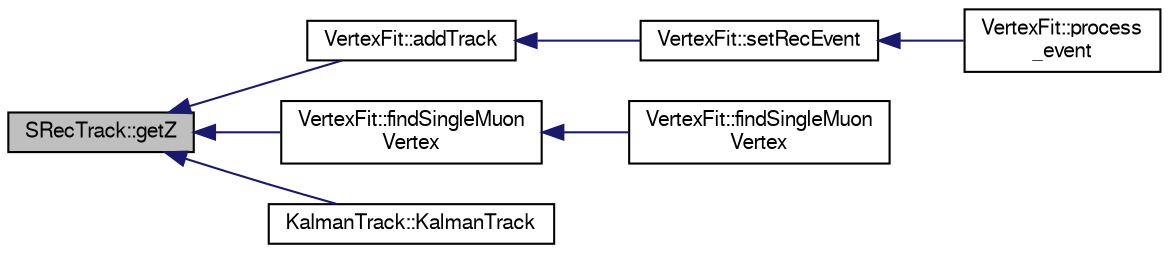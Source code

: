 digraph "SRecTrack::getZ"
{
  bgcolor="transparent";
  edge [fontname="FreeSans",fontsize="10",labelfontname="FreeSans",labelfontsize="10"];
  node [fontname="FreeSans",fontsize="10",shape=record];
  rankdir="LR";
  Node1 [label="SRecTrack::getZ",height=0.2,width=0.4,color="black", fillcolor="grey75", style="filled" fontcolor="black"];
  Node1 -> Node2 [dir="back",color="midnightblue",fontsize="10",style="solid",fontname="FreeSans"];
  Node2 [label="VertexFit::addTrack",height=0.2,width=0.4,color="black",URL="$d1/d13/classVertexFit.html#a4ae0a5ca43457284a977f0b433bd2a1b",tooltip="Add one track parameter set into the fit. "];
  Node2 -> Node3 [dir="back",color="midnightblue",fontsize="10",style="solid",fontname="FreeSans"];
  Node3 [label="VertexFit::setRecEvent",height=0.2,width=0.4,color="black",URL="$d1/d13/classVertexFit.html#a080d08ef76e4108261aaf89373c07211",tooltip="Set the SRecEvent, main external call the use vertex fit. "];
  Node3 -> Node4 [dir="back",color="midnightblue",fontsize="10",style="solid",fontname="FreeSans"];
  Node4 [label="VertexFit::process\l_event",height=0.2,width=0.4,color="black",URL="$d1/d13/classVertexFit.html#a056c9f1aa5805bfd6f92e833722dd25e"];
  Node1 -> Node5 [dir="back",color="midnightblue",fontsize="10",style="solid",fontname="FreeSans"];
  Node5 [label="VertexFit::findSingleMuon\lVertex",height=0.2,width=0.4,color="black",URL="$d1/d13/classVertexFit.html#a1f0518644dc302ab0ec02eb8e9d634df"];
  Node5 -> Node6 [dir="back",color="midnightblue",fontsize="10",style="solid",fontname="FreeSans"];
  Node6 [label="VertexFit::findSingleMuon\lVertex",height=0.2,width=0.4,color="black",URL="$d1/d13/classVertexFit.html#ab4a9916fda3204a9f98e094370c3b4b9"];
  Node1 -> Node7 [dir="back",color="midnightblue",fontsize="10",style="solid",fontname="FreeSans"];
  Node7 [label="KalmanTrack::KalmanTrack",height=0.2,width=0.4,color="black",URL="$d9/dc3/classKalmanTrack.html#a392fa7ce5fc124148eb469689fbb5398"];
}
